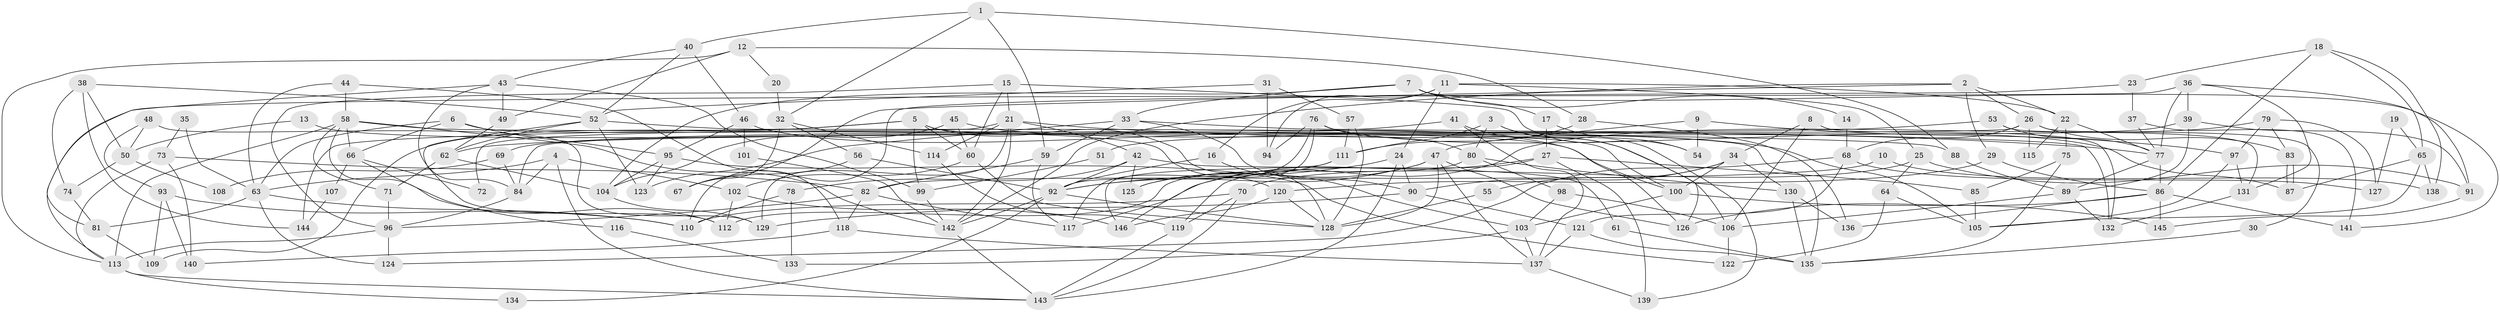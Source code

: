 // Generated by graph-tools (version 1.1) at 2025/50/03/09/25 03:50:09]
// undirected, 146 vertices, 292 edges
graph export_dot {
graph [start="1"]
  node [color=gray90,style=filled];
  1;
  2;
  3;
  4;
  5;
  6;
  7;
  8;
  9;
  10;
  11;
  12;
  13;
  14;
  15;
  16;
  17;
  18;
  19;
  20;
  21;
  22;
  23;
  24;
  25;
  26;
  27;
  28;
  29;
  30;
  31;
  32;
  33;
  34;
  35;
  36;
  37;
  38;
  39;
  40;
  41;
  42;
  43;
  44;
  45;
  46;
  47;
  48;
  49;
  50;
  51;
  52;
  53;
  54;
  55;
  56;
  57;
  58;
  59;
  60;
  61;
  62;
  63;
  64;
  65;
  66;
  67;
  68;
  69;
  70;
  71;
  72;
  73;
  74;
  75;
  76;
  77;
  78;
  79;
  80;
  81;
  82;
  83;
  84;
  85;
  86;
  87;
  88;
  89;
  90;
  91;
  92;
  93;
  94;
  95;
  96;
  97;
  98;
  99;
  100;
  101;
  102;
  103;
  104;
  105;
  106;
  107;
  108;
  109;
  110;
  111;
  112;
  113;
  114;
  115;
  116;
  117;
  118;
  119;
  120;
  121;
  122;
  123;
  124;
  125;
  126;
  127;
  128;
  129;
  130;
  131;
  132;
  133;
  134;
  135;
  136;
  137;
  138;
  139;
  140;
  141;
  142;
  143;
  144;
  145;
  146;
  1 -- 88;
  1 -- 40;
  1 -- 32;
  1 -- 59;
  2 -- 22;
  2 -- 26;
  2 -- 29;
  2 -- 67;
  2 -- 142;
  3 -- 126;
  3 -- 111;
  3 -- 80;
  3 -- 139;
  4 -- 102;
  4 -- 143;
  4 -- 63;
  4 -- 84;
  5 -- 60;
  5 -- 128;
  5 -- 99;
  5 -- 100;
  5 -- 109;
  5 -- 144;
  6 -- 120;
  6 -- 63;
  6 -- 66;
  6 -- 95;
  7 -- 104;
  7 -- 33;
  7 -- 14;
  7 -- 17;
  7 -- 141;
  8 -- 132;
  8 -- 106;
  8 -- 34;
  9 -- 47;
  9 -- 97;
  9 -- 54;
  10 -- 82;
  10 -- 138;
  11 -- 24;
  11 -- 25;
  11 -- 16;
  11 -- 22;
  11 -- 94;
  12 -- 49;
  12 -- 113;
  12 -- 20;
  12 -- 28;
  13 -- 100;
  13 -- 50;
  14 -- 68;
  15 -- 21;
  15 -- 96;
  15 -- 54;
  15 -- 60;
  16 -- 92;
  16 -- 103;
  17 -- 54;
  17 -- 27;
  18 -- 23;
  18 -- 86;
  18 -- 65;
  18 -- 138;
  19 -- 65;
  19 -- 127;
  20 -- 32;
  21 -- 142;
  21 -- 77;
  21 -- 42;
  21 -- 72;
  21 -- 114;
  21 -- 129;
  22 -- 75;
  22 -- 77;
  22 -- 115;
  23 -- 37;
  23 -- 110;
  24 -- 143;
  24 -- 92;
  24 -- 90;
  25 -- 70;
  25 -- 91;
  25 -- 64;
  26 -- 68;
  26 -- 84;
  26 -- 30;
  26 -- 83;
  26 -- 115;
  27 -- 117;
  27 -- 85;
  27 -- 119;
  27 -- 139;
  28 -- 111;
  28 -- 136;
  29 -- 86;
  29 -- 120;
  30 -- 135;
  31 -- 52;
  31 -- 94;
  31 -- 57;
  32 -- 56;
  32 -- 67;
  32 -- 114;
  33 -- 90;
  33 -- 59;
  33 -- 123;
  33 -- 132;
  34 -- 100;
  34 -- 55;
  34 -- 90;
  34 -- 130;
  35 -- 73;
  35 -- 63;
  36 -- 131;
  36 -- 39;
  36 -- 77;
  36 -- 81;
  36 -- 91;
  37 -- 141;
  37 -- 77;
  38 -- 74;
  38 -- 52;
  38 -- 50;
  38 -- 144;
  39 -- 91;
  39 -- 89;
  39 -- 51;
  40 -- 43;
  40 -- 52;
  40 -- 46;
  41 -- 137;
  41 -- 106;
  41 -- 69;
  42 -- 92;
  42 -- 61;
  42 -- 78;
  42 -- 125;
  43 -- 113;
  43 -- 99;
  43 -- 49;
  43 -- 84;
  44 -- 58;
  44 -- 63;
  44 -- 118;
  45 -- 104;
  45 -- 60;
  45 -- 105;
  46 -- 126;
  46 -- 95;
  46 -- 101;
  47 -- 128;
  47 -- 137;
  47 -- 92;
  47 -- 125;
  47 -- 126;
  48 -- 129;
  48 -- 93;
  48 -- 50;
  49 -- 62;
  50 -- 74;
  50 -- 108;
  51 -- 99;
  52 -- 62;
  52 -- 123;
  52 -- 112;
  52 -- 135;
  53 -- 62;
  53 -- 77;
  53 -- 131;
  55 -- 128;
  56 -- 92;
  56 -- 67;
  57 -- 111;
  57 -- 128;
  58 -- 112;
  58 -- 142;
  58 -- 66;
  58 -- 71;
  58 -- 88;
  58 -- 113;
  59 -- 117;
  59 -- 82;
  60 -- 128;
  60 -- 102;
  61 -- 135;
  62 -- 71;
  62 -- 104;
  63 -- 81;
  63 -- 110;
  63 -- 124;
  64 -- 105;
  64 -- 122;
  65 -- 87;
  65 -- 105;
  65 -- 138;
  66 -- 72;
  66 -- 107;
  66 -- 116;
  68 -- 124;
  68 -- 121;
  68 -- 127;
  69 -- 84;
  69 -- 108;
  70 -- 143;
  70 -- 119;
  70 -- 110;
  71 -- 96;
  73 -- 113;
  73 -- 82;
  73 -- 140;
  74 -- 81;
  75 -- 85;
  75 -- 135;
  76 -- 92;
  76 -- 80;
  76 -- 87;
  76 -- 94;
  76 -- 117;
  77 -- 86;
  77 -- 89;
  78 -- 110;
  78 -- 133;
  79 -- 146;
  79 -- 83;
  79 -- 97;
  79 -- 127;
  80 -- 98;
  80 -- 112;
  80 -- 130;
  81 -- 109;
  82 -- 118;
  82 -- 96;
  82 -- 117;
  83 -- 87;
  83 -- 87;
  84 -- 96;
  85 -- 105;
  86 -- 136;
  86 -- 126;
  86 -- 141;
  86 -- 145;
  88 -- 89;
  89 -- 132;
  89 -- 106;
  90 -- 121;
  90 -- 129;
  91 -- 145;
  92 -- 142;
  92 -- 128;
  92 -- 134;
  93 -- 110;
  93 -- 140;
  93 -- 109;
  95 -- 104;
  95 -- 122;
  95 -- 123;
  96 -- 113;
  96 -- 124;
  97 -- 105;
  97 -- 131;
  98 -- 106;
  98 -- 103;
  99 -- 142;
  100 -- 103;
  100 -- 145;
  101 -- 142;
  102 -- 112;
  102 -- 146;
  103 -- 137;
  103 -- 133;
  104 -- 129;
  106 -- 122;
  107 -- 144;
  111 -- 146;
  111 -- 125;
  113 -- 134;
  113 -- 143;
  114 -- 119;
  116 -- 133;
  118 -- 137;
  118 -- 140;
  119 -- 143;
  120 -- 128;
  120 -- 146;
  121 -- 135;
  121 -- 137;
  130 -- 135;
  130 -- 136;
  131 -- 132;
  137 -- 139;
  142 -- 143;
}
